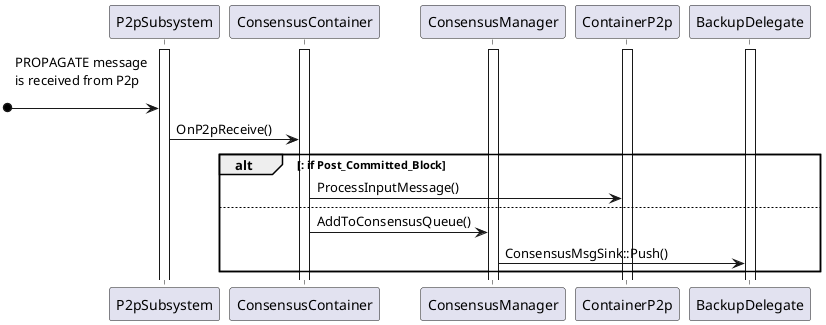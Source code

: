 @startuml

activate P2pSubsystem
activate ConsensusContainer
activate ConsensusManager
activate ContainerP2p
activate BackupDelegate

[o-> P2pSubsystem : PROPAGATE message\nis received from P2p\n
P2pSubsystem -> ConsensusContainer : OnP2pReceive()
alt : if Post_Committed_Block
    ConsensusContainer -> ContainerP2p : ProcessInputMessage()
else
    ConsensusContainer -> ConsensusManager : AddToConsensusQueue()
    ConsensusManager -> BackupDelegate : ConsensusMsgSink::Push()
end

@enduml